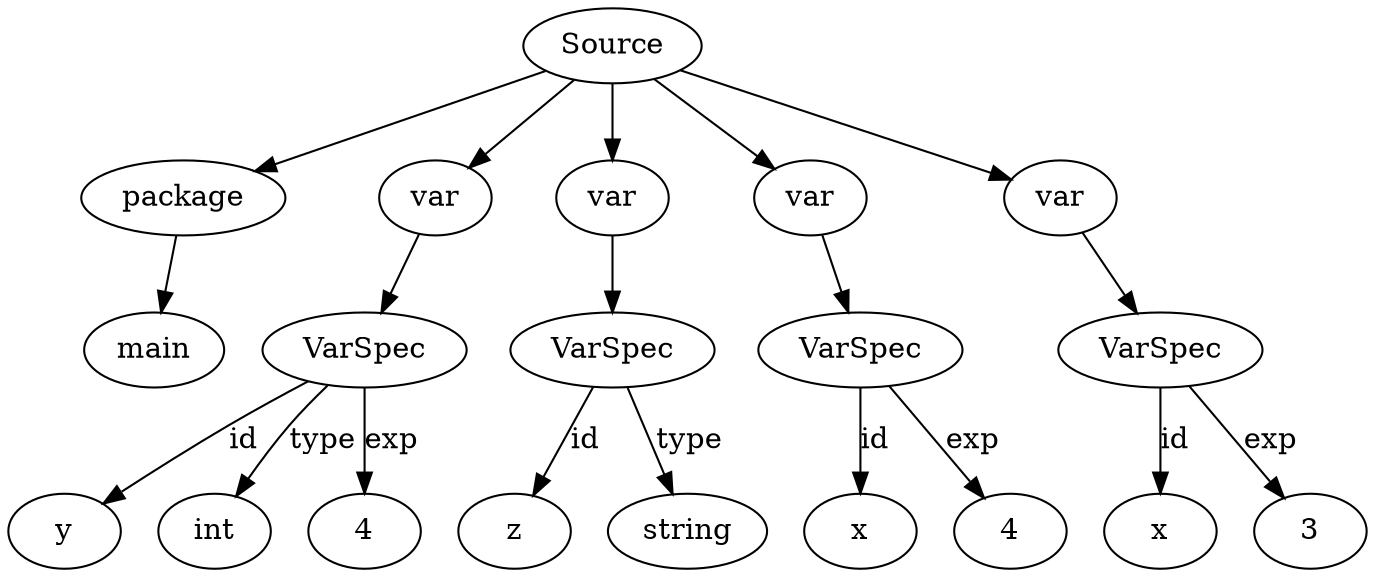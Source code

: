 digraph {
	0 [label=package]
	1 [label=main]
	0 -> 1 [label=""]
	2 [label=y]
	3 [label=int]
	4 [label=4]
	5 [label=VarSpec]
	5 -> 2 [label=id]
	5 -> 3 [label=type]
	5 -> 4 [label=exp]
	6 [label=var]
	6 -> 5 [label=""]
	7 [label=z]
	8 [label=string]
	9 [label=VarSpec]
	9 -> 7 [label=id]
	9 -> 8 [label=type]
	10 [label=var]
	10 -> 9 [label=""]
	11 [label=x]
	12 [label=4]
	13 [label=VarSpec]
	13 -> 11 [label=id]
	13 -> 12 [label=exp]
	14 [label=var]
	14 -> 13 [label=""]
	15 [label=x]
	16 [label=3]
	17 [label=VarSpec]
	17 -> 15 [label=id]
	17 -> 16 [label=exp]
	18 [label=var]
	18 -> 17 [label=""]
	19 [label=Source]
	19 -> 0 [label=""]
	19 -> 6 [label=""]
	19 -> 10 [label=""]
	19 -> 14 [label=""]
	19 -> 18 [label=""]
}
